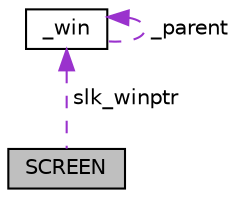 digraph "SCREEN"
{
  edge [fontname="Helvetica",fontsize="10",labelfontname="Helvetica",labelfontsize="10"];
  node [fontname="Helvetica",fontsize="10",shape=record];
  Node1 [label="SCREEN",height=0.2,width=0.4,color="black", fillcolor="grey75", style="filled", fontcolor="black"];
  Node2 -> Node1 [dir="back",color="darkorchid3",fontsize="10",style="dashed",label=" slk_winptr" ,fontname="Helvetica"];
  Node2 [label="_win",height=0.2,width=0.4,color="black", fillcolor="white", style="filled",URL="$struct__win.html"];
  Node2 -> Node2 [dir="back",color="darkorchid3",fontsize="10",style="dashed",label=" _parent" ,fontname="Helvetica"];
}
